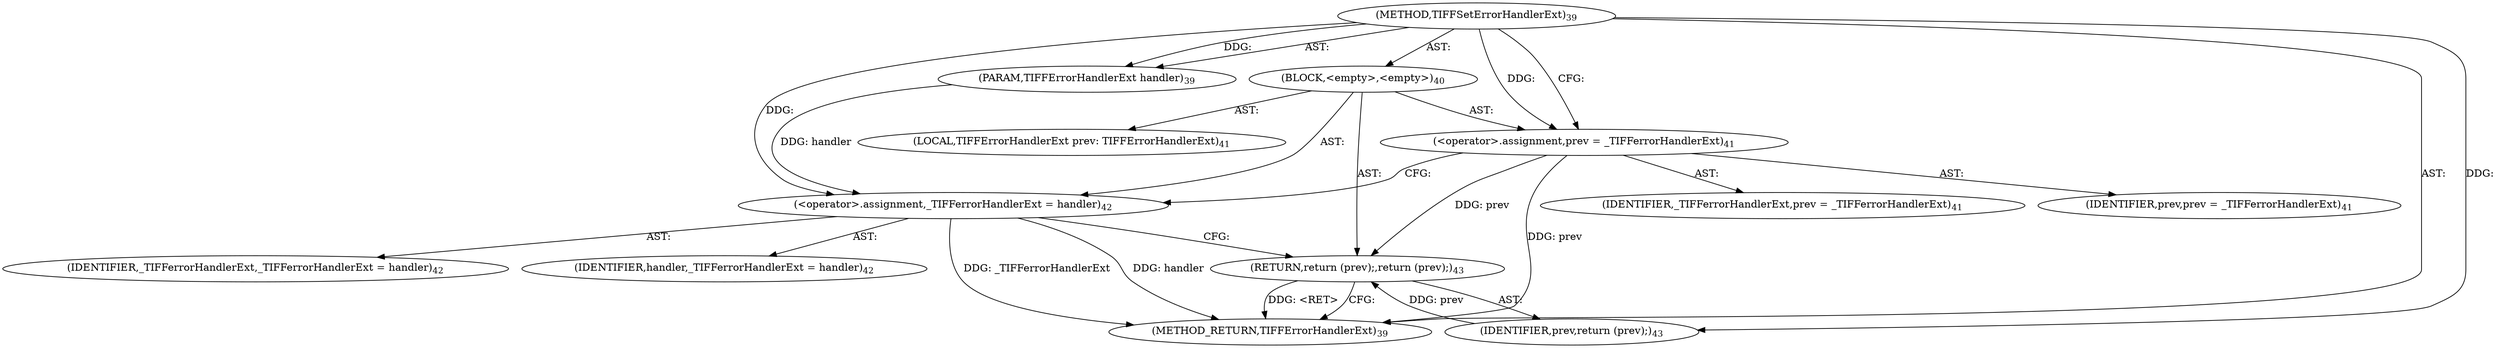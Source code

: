 digraph "TIFFSetErrorHandlerExt" {  
"10659" [label = <(METHOD,TIFFSetErrorHandlerExt)<SUB>39</SUB>> ]
"10660" [label = <(PARAM,TIFFErrorHandlerExt handler)<SUB>39</SUB>> ]
"10661" [label = <(BLOCK,&lt;empty&gt;,&lt;empty&gt;)<SUB>40</SUB>> ]
"10662" [label = <(LOCAL,TIFFErrorHandlerExt prev: TIFFErrorHandlerExt)<SUB>41</SUB>> ]
"10663" [label = <(&lt;operator&gt;.assignment,prev = _TIFFerrorHandlerExt)<SUB>41</SUB>> ]
"10664" [label = <(IDENTIFIER,prev,prev = _TIFFerrorHandlerExt)<SUB>41</SUB>> ]
"10665" [label = <(IDENTIFIER,_TIFFerrorHandlerExt,prev = _TIFFerrorHandlerExt)<SUB>41</SUB>> ]
"10666" [label = <(&lt;operator&gt;.assignment,_TIFFerrorHandlerExt = handler)<SUB>42</SUB>> ]
"10667" [label = <(IDENTIFIER,_TIFFerrorHandlerExt,_TIFFerrorHandlerExt = handler)<SUB>42</SUB>> ]
"10668" [label = <(IDENTIFIER,handler,_TIFFerrorHandlerExt = handler)<SUB>42</SUB>> ]
"10669" [label = <(RETURN,return (prev);,return (prev);)<SUB>43</SUB>> ]
"10670" [label = <(IDENTIFIER,prev,return (prev);)<SUB>43</SUB>> ]
"10671" [label = <(METHOD_RETURN,TIFFErrorHandlerExt)<SUB>39</SUB>> ]
  "10659" -> "10660"  [ label = "AST: "] 
  "10659" -> "10661"  [ label = "AST: "] 
  "10659" -> "10671"  [ label = "AST: "] 
  "10661" -> "10662"  [ label = "AST: "] 
  "10661" -> "10663"  [ label = "AST: "] 
  "10661" -> "10666"  [ label = "AST: "] 
  "10661" -> "10669"  [ label = "AST: "] 
  "10663" -> "10664"  [ label = "AST: "] 
  "10663" -> "10665"  [ label = "AST: "] 
  "10666" -> "10667"  [ label = "AST: "] 
  "10666" -> "10668"  [ label = "AST: "] 
  "10669" -> "10670"  [ label = "AST: "] 
  "10663" -> "10666"  [ label = "CFG: "] 
  "10666" -> "10669"  [ label = "CFG: "] 
  "10669" -> "10671"  [ label = "CFG: "] 
  "10659" -> "10663"  [ label = "CFG: "] 
  "10669" -> "10671"  [ label = "DDG: &lt;RET&gt;"] 
  "10663" -> "10671"  [ label = "DDG: prev"] 
  "10666" -> "10671"  [ label = "DDG: _TIFFerrorHandlerExt"] 
  "10666" -> "10671"  [ label = "DDG: handler"] 
  "10659" -> "10660"  [ label = "DDG: "] 
  "10659" -> "10663"  [ label = "DDG: "] 
  "10660" -> "10666"  [ label = "DDG: handler"] 
  "10659" -> "10666"  [ label = "DDG: "] 
  "10670" -> "10669"  [ label = "DDG: prev"] 
  "10663" -> "10669"  [ label = "DDG: prev"] 
  "10659" -> "10670"  [ label = "DDG: "] 
}
